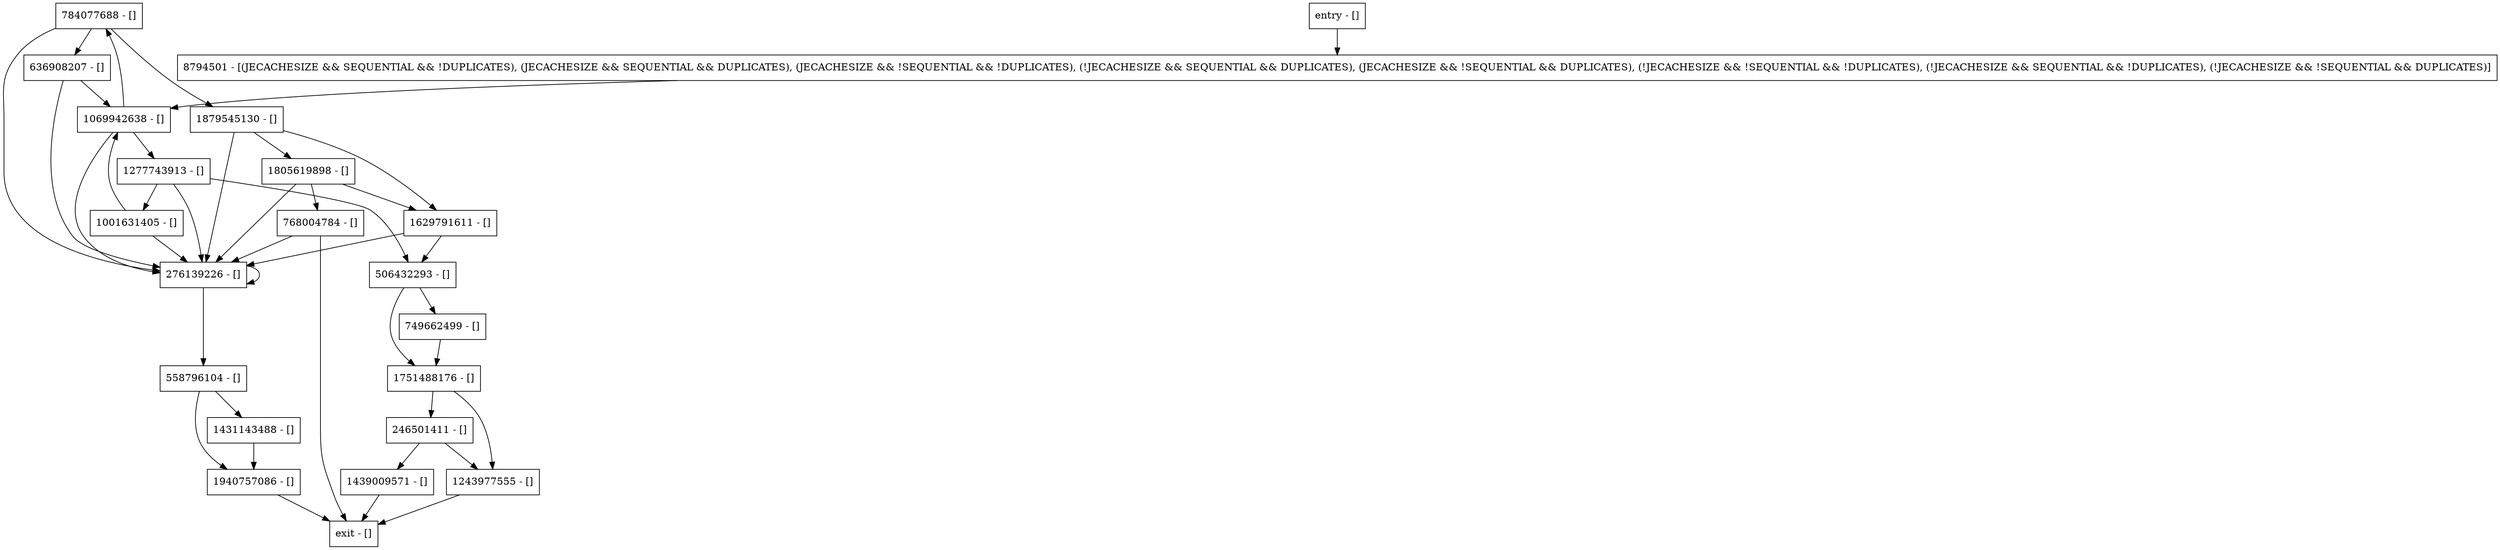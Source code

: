 digraph findBinForInsert {
node [shape=record];
506432293 [label="506432293 - []"];
1629791611 [label="1629791611 - []"];
1751488176 [label="1751488176 - []"];
1439009571 [label="1439009571 - []"];
558796104 [label="558796104 - []"];
276139226 [label="276139226 - []"];
246501411 [label="246501411 - []"];
1940757086 [label="1940757086 - []"];
768004784 [label="768004784 - []"];
8794501 [label="8794501 - [(JECACHESIZE && SEQUENTIAL && !DUPLICATES), (JECACHESIZE && SEQUENTIAL && DUPLICATES), (JECACHESIZE && !SEQUENTIAL && !DUPLICATES), (!JECACHESIZE && SEQUENTIAL && DUPLICATES), (JECACHESIZE && !SEQUENTIAL && DUPLICATES), (!JECACHESIZE && !SEQUENTIAL && !DUPLICATES), (!JECACHESIZE && SEQUENTIAL && !DUPLICATES), (!JECACHESIZE && !SEQUENTIAL && DUPLICATES)]"];
636908207 [label="636908207 - []"];
1879545130 [label="1879545130 - []"];
1243977555 [label="1243977555 - []"];
entry [label="entry - []"];
exit [label="exit - []"];
1431143488 [label="1431143488 - []"];
749662499 [label="749662499 - []"];
1277743913 [label="1277743913 - []"];
1069942638 [label="1069942638 - []"];
1805619898 [label="1805619898 - []"];
784077688 [label="784077688 - []"];
1001631405 [label="1001631405 - []"];
entry;
exit;
506432293 -> 1751488176;
506432293 -> 749662499;
1629791611 -> 506432293;
1629791611 -> 276139226;
1751488176 -> 1243977555;
1751488176 -> 246501411;
1439009571 -> exit;
558796104 -> 1431143488;
558796104 -> 1940757086;
276139226 -> 558796104;
276139226 -> 276139226;
246501411 -> 1243977555;
246501411 -> 1439009571;
1940757086 -> exit;
768004784 -> exit;
768004784 -> 276139226;
8794501 -> 1069942638;
636908207 -> 276139226;
636908207 -> 1069942638;
1879545130 -> 1629791611;
1879545130 -> 276139226;
1879545130 -> 1805619898;
1243977555 -> exit;
entry -> 8794501;
1431143488 -> 1940757086;
749662499 -> 1751488176;
1277743913 -> 506432293;
1277743913 -> 276139226;
1277743913 -> 1001631405;
1069942638 -> 1277743913;
1069942638 -> 276139226;
1069942638 -> 784077688;
1805619898 -> 1629791611;
1805619898 -> 276139226;
1805619898 -> 768004784;
784077688 -> 1879545130;
784077688 -> 276139226;
784077688 -> 636908207;
1001631405 -> 276139226;
1001631405 -> 1069942638;
}
